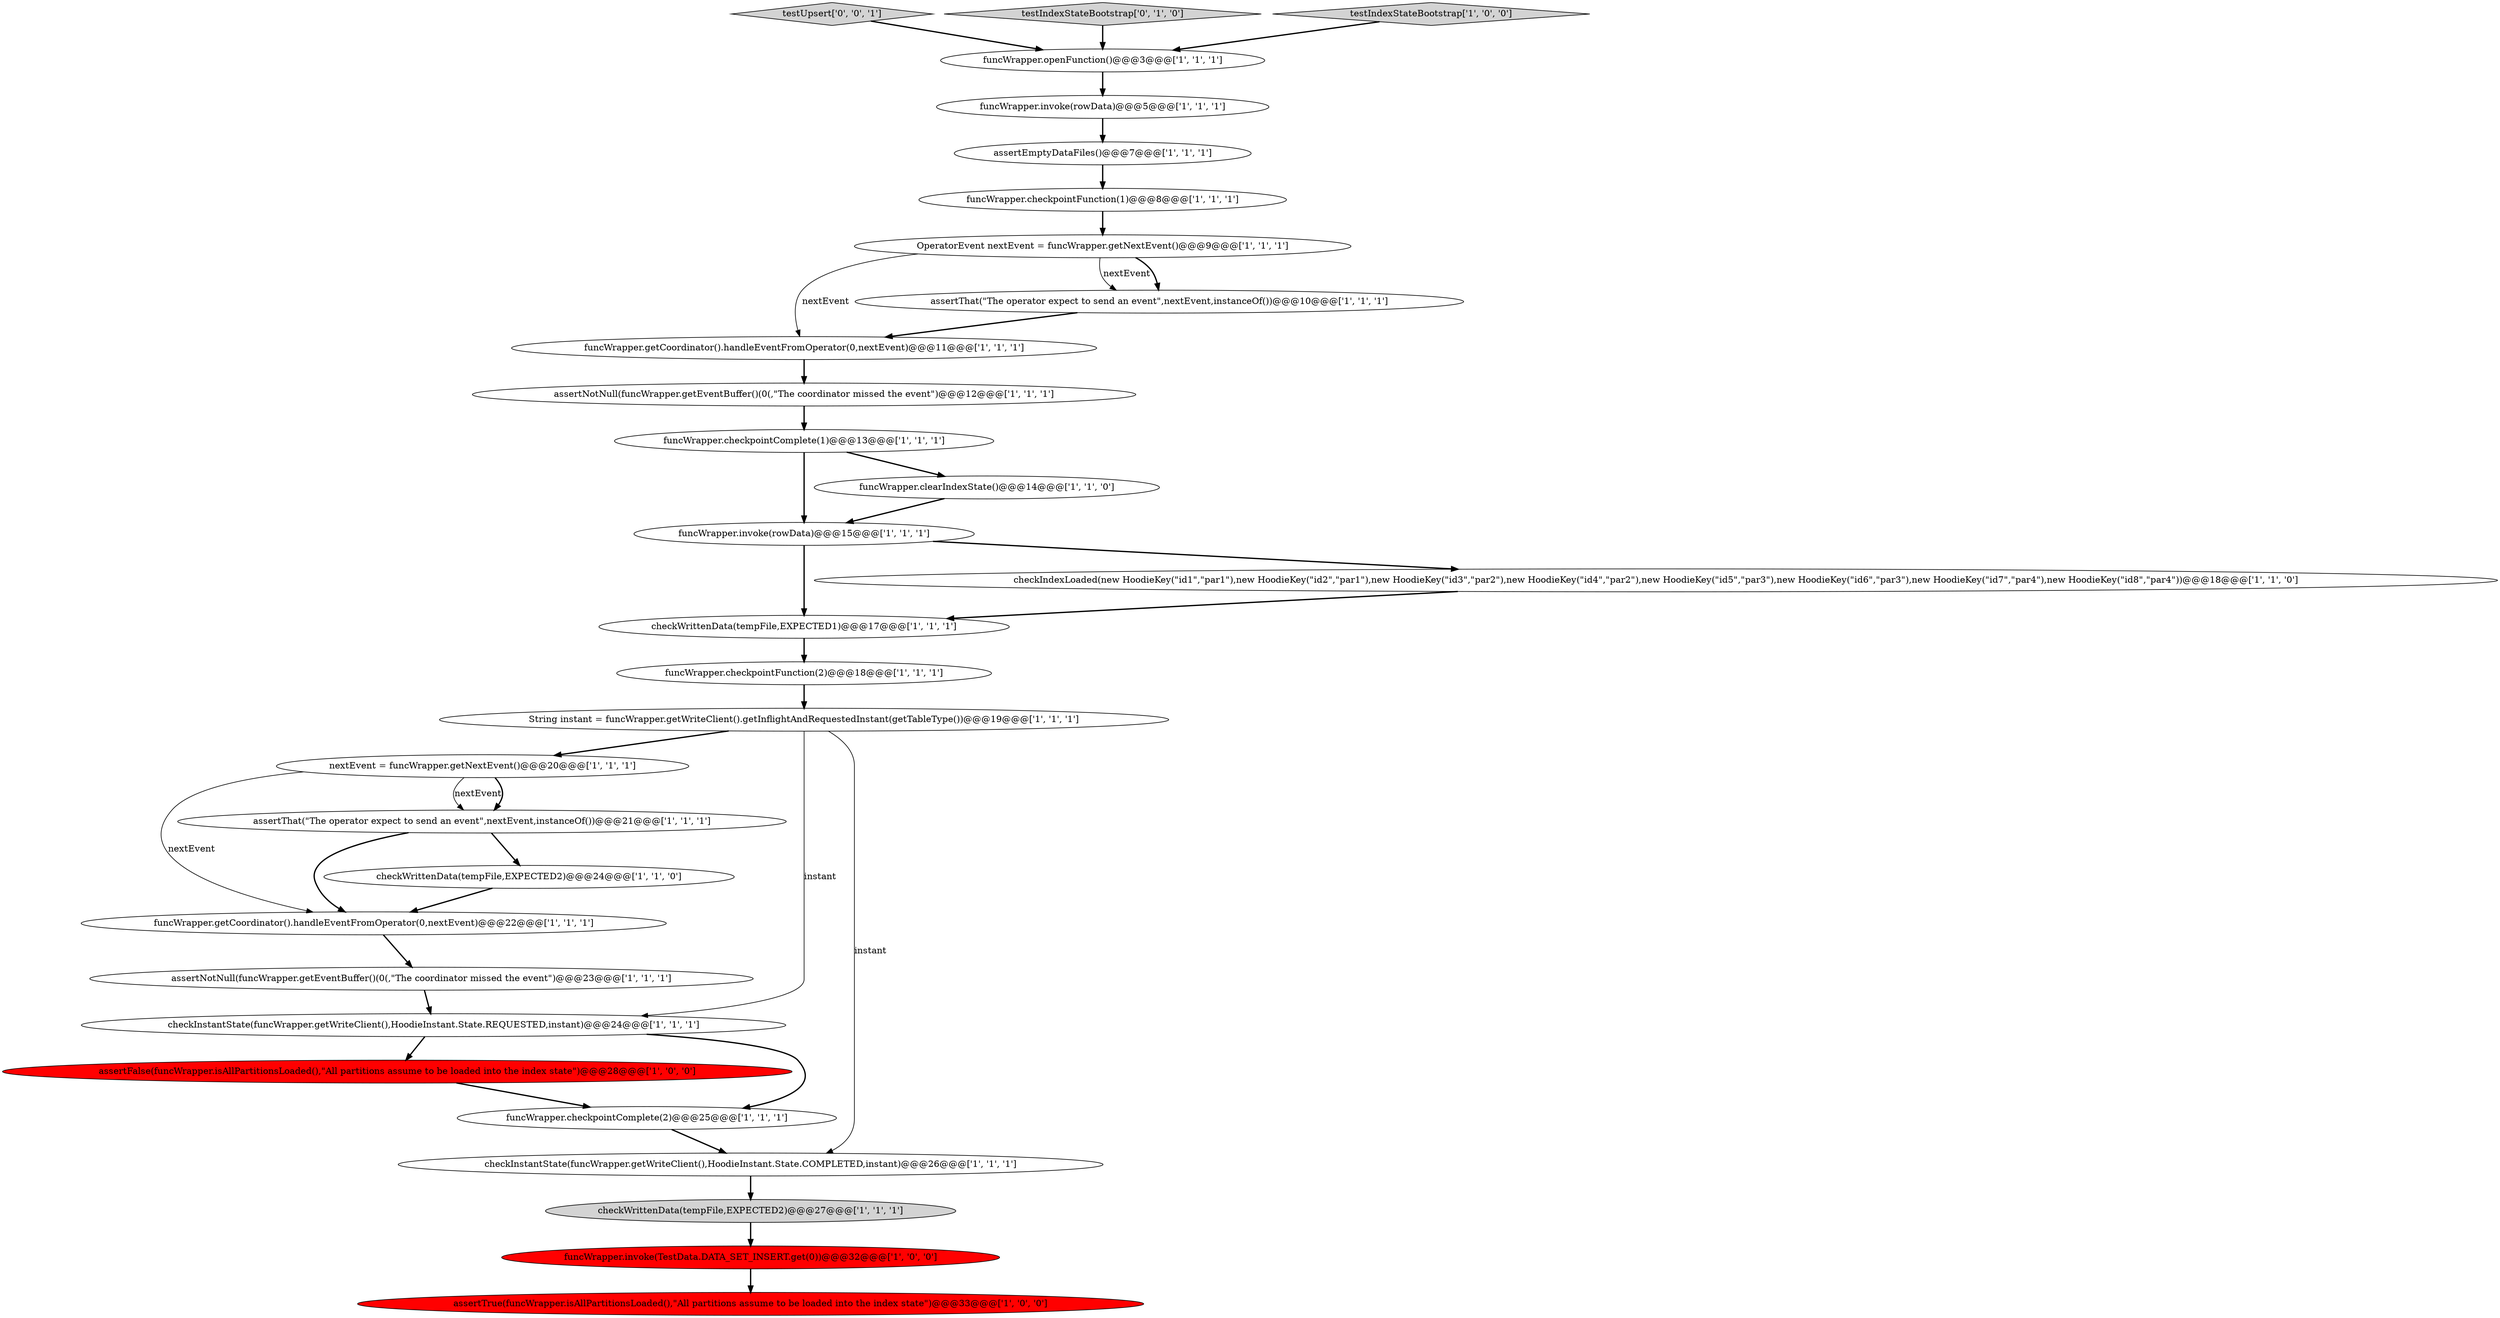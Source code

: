 digraph {
3 [style = filled, label = "funcWrapper.getCoordinator().handleEventFromOperator(0,nextEvent)@@@11@@@['1', '1', '1']", fillcolor = white, shape = ellipse image = "AAA0AAABBB1BBB"];
15 [style = filled, label = "funcWrapper.invoke(rowData)@@@5@@@['1', '1', '1']", fillcolor = white, shape = ellipse image = "AAA0AAABBB1BBB"];
29 [style = filled, label = "testUpsert['0', '0', '1']", fillcolor = lightgray, shape = diamond image = "AAA0AAABBB3BBB"];
0 [style = filled, label = "assertTrue(funcWrapper.isAllPartitionsLoaded(),\"All partitions assume to be loaded into the index state\")@@@33@@@['1', '0', '0']", fillcolor = red, shape = ellipse image = "AAA1AAABBB1BBB"];
9 [style = filled, label = "nextEvent = funcWrapper.getNextEvent()@@@20@@@['1', '1', '1']", fillcolor = white, shape = ellipse image = "AAA0AAABBB1BBB"];
11 [style = filled, label = "funcWrapper.checkpointFunction(2)@@@18@@@['1', '1', '1']", fillcolor = white, shape = ellipse image = "AAA0AAABBB1BBB"];
18 [style = filled, label = "funcWrapper.invoke(rowData)@@@15@@@['1', '1', '1']", fillcolor = white, shape = ellipse image = "AAA0AAABBB1BBB"];
4 [style = filled, label = "funcWrapper.getCoordinator().handleEventFromOperator(0,nextEvent)@@@22@@@['1', '1', '1']", fillcolor = white, shape = ellipse image = "AAA0AAABBB1BBB"];
2 [style = filled, label = "OperatorEvent nextEvent = funcWrapper.getNextEvent()@@@9@@@['1', '1', '1']", fillcolor = white, shape = ellipse image = "AAA0AAABBB1BBB"];
28 [style = filled, label = "testIndexStateBootstrap['0', '1', '0']", fillcolor = lightgray, shape = diamond image = "AAA0AAABBB2BBB"];
1 [style = filled, label = "checkWrittenData(tempFile,EXPECTED1)@@@17@@@['1', '1', '1']", fillcolor = white, shape = ellipse image = "AAA0AAABBB1BBB"];
26 [style = filled, label = "String instant = funcWrapper.getWriteClient().getInflightAndRequestedInstant(getTableType())@@@19@@@['1', '1', '1']", fillcolor = white, shape = ellipse image = "AAA0AAABBB1BBB"];
27 [style = filled, label = "checkWrittenData(tempFile,EXPECTED2)@@@24@@@['1', '1', '0']", fillcolor = white, shape = ellipse image = "AAA0AAABBB1BBB"];
5 [style = filled, label = "checkInstantState(funcWrapper.getWriteClient(),HoodieInstant.State.REQUESTED,instant)@@@24@@@['1', '1', '1']", fillcolor = white, shape = ellipse image = "AAA0AAABBB1BBB"];
21 [style = filled, label = "funcWrapper.checkpointFunction(1)@@@8@@@['1', '1', '1']", fillcolor = white, shape = ellipse image = "AAA0AAABBB1BBB"];
19 [style = filled, label = "assertFalse(funcWrapper.isAllPartitionsLoaded(),\"All partitions assume to be loaded into the index state\")@@@28@@@['1', '0', '0']", fillcolor = red, shape = ellipse image = "AAA1AAABBB1BBB"];
13 [style = filled, label = "assertNotNull(funcWrapper.getEventBuffer()(0(,\"The coordinator missed the event\")@@@23@@@['1', '1', '1']", fillcolor = white, shape = ellipse image = "AAA0AAABBB1BBB"];
12 [style = filled, label = "assertThat(\"The operator expect to send an event\",nextEvent,instanceOf())@@@21@@@['1', '1', '1']", fillcolor = white, shape = ellipse image = "AAA0AAABBB1BBB"];
17 [style = filled, label = "checkIndexLoaded(new HoodieKey(\"id1\",\"par1\"),new HoodieKey(\"id2\",\"par1\"),new HoodieKey(\"id3\",\"par2\"),new HoodieKey(\"id4\",\"par2\"),new HoodieKey(\"id5\",\"par3\"),new HoodieKey(\"id6\",\"par3\"),new HoodieKey(\"id7\",\"par4\"),new HoodieKey(\"id8\",\"par4\"))@@@18@@@['1', '1', '0']", fillcolor = white, shape = ellipse image = "AAA0AAABBB1BBB"];
25 [style = filled, label = "funcWrapper.clearIndexState()@@@14@@@['1', '1', '0']", fillcolor = white, shape = ellipse image = "AAA0AAABBB1BBB"];
16 [style = filled, label = "funcWrapper.invoke(TestData.DATA_SET_INSERT.get(0))@@@32@@@['1', '0', '0']", fillcolor = red, shape = ellipse image = "AAA1AAABBB1BBB"];
6 [style = filled, label = "assertNotNull(funcWrapper.getEventBuffer()(0(,\"The coordinator missed the event\")@@@12@@@['1', '1', '1']", fillcolor = white, shape = ellipse image = "AAA0AAABBB1BBB"];
7 [style = filled, label = "assertThat(\"The operator expect to send an event\",nextEvent,instanceOf())@@@10@@@['1', '1', '1']", fillcolor = white, shape = ellipse image = "AAA0AAABBB1BBB"];
24 [style = filled, label = "funcWrapper.openFunction()@@@3@@@['1', '1', '1']", fillcolor = white, shape = ellipse image = "AAA0AAABBB1BBB"];
14 [style = filled, label = "testIndexStateBootstrap['1', '0', '0']", fillcolor = lightgray, shape = diamond image = "AAA0AAABBB1BBB"];
8 [style = filled, label = "funcWrapper.checkpointComplete(1)@@@13@@@['1', '1', '1']", fillcolor = white, shape = ellipse image = "AAA0AAABBB1BBB"];
10 [style = filled, label = "funcWrapper.checkpointComplete(2)@@@25@@@['1', '1', '1']", fillcolor = white, shape = ellipse image = "AAA0AAABBB1BBB"];
20 [style = filled, label = "checkWrittenData(tempFile,EXPECTED2)@@@27@@@['1', '1', '1']", fillcolor = lightgray, shape = ellipse image = "AAA0AAABBB1BBB"];
22 [style = filled, label = "checkInstantState(funcWrapper.getWriteClient(),HoodieInstant.State.COMPLETED,instant)@@@26@@@['1', '1', '1']", fillcolor = white, shape = ellipse image = "AAA0AAABBB1BBB"];
23 [style = filled, label = "assertEmptyDataFiles()@@@7@@@['1', '1', '1']", fillcolor = white, shape = ellipse image = "AAA0AAABBB1BBB"];
10->22 [style = bold, label=""];
14->24 [style = bold, label=""];
15->23 [style = bold, label=""];
5->10 [style = bold, label=""];
16->0 [style = bold, label=""];
17->1 [style = bold, label=""];
26->5 [style = solid, label="instant"];
8->18 [style = bold, label=""];
4->13 [style = bold, label=""];
9->12 [style = solid, label="nextEvent"];
25->18 [style = bold, label=""];
18->17 [style = bold, label=""];
3->6 [style = bold, label=""];
26->9 [style = bold, label=""];
19->10 [style = bold, label=""];
7->3 [style = bold, label=""];
1->11 [style = bold, label=""];
21->2 [style = bold, label=""];
5->19 [style = bold, label=""];
27->4 [style = bold, label=""];
20->16 [style = bold, label=""];
23->21 [style = bold, label=""];
22->20 [style = bold, label=""];
18->1 [style = bold, label=""];
12->4 [style = bold, label=""];
2->7 [style = solid, label="nextEvent"];
9->4 [style = solid, label="nextEvent"];
6->8 [style = bold, label=""];
13->5 [style = bold, label=""];
28->24 [style = bold, label=""];
2->3 [style = solid, label="nextEvent"];
9->12 [style = bold, label=""];
2->7 [style = bold, label=""];
29->24 [style = bold, label=""];
8->25 [style = bold, label=""];
12->27 [style = bold, label=""];
26->22 [style = solid, label="instant"];
11->26 [style = bold, label=""];
24->15 [style = bold, label=""];
}
